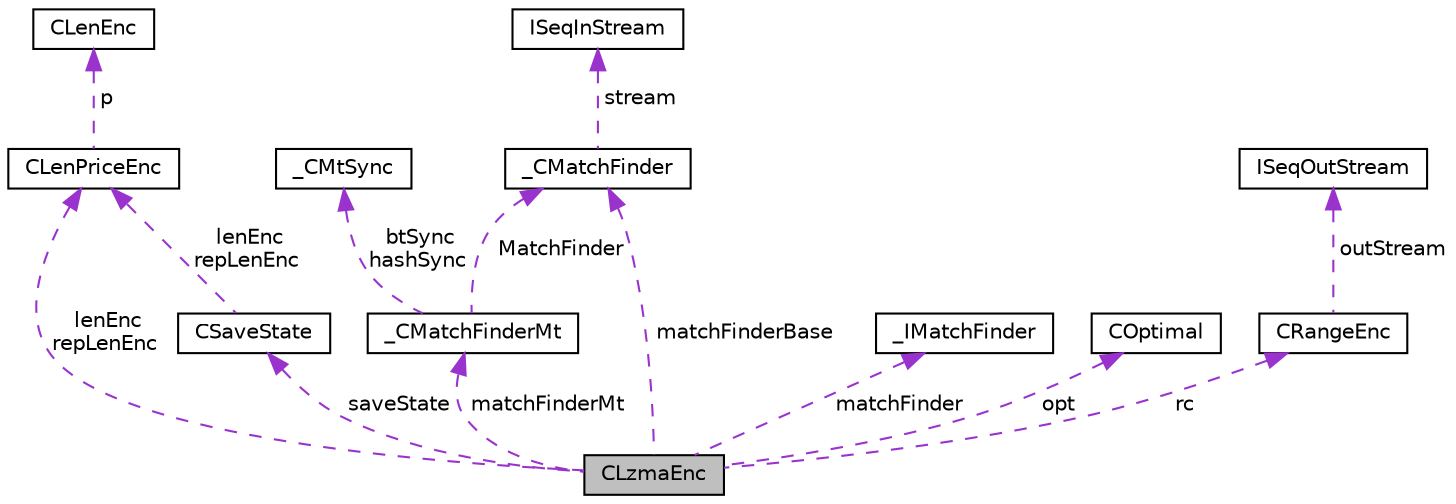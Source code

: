 digraph "CLzmaEnc"
{
 // LATEX_PDF_SIZE
  edge [fontname="Helvetica",fontsize="10",labelfontname="Helvetica",labelfontsize="10"];
  node [fontname="Helvetica",fontsize="10",shape=record];
  Node1 [label="CLzmaEnc",height=0.2,width=0.4,color="black", fillcolor="grey75", style="filled", fontcolor="black",tooltip=" "];
  Node2 -> Node1 [dir="back",color="darkorchid3",fontsize="10",style="dashed",label=" saveState" ,fontname="Helvetica"];
  Node2 [label="CSaveState",height=0.2,width=0.4,color="black", fillcolor="white", style="filled",URL="$struct_c_save_state.html",tooltip=" "];
  Node3 -> Node2 [dir="back",color="darkorchid3",fontsize="10",style="dashed",label=" lenEnc\nrepLenEnc" ,fontname="Helvetica"];
  Node3 [label="CLenPriceEnc",height=0.2,width=0.4,color="black", fillcolor="white", style="filled",URL="$struct_c_len_price_enc.html",tooltip=" "];
  Node4 -> Node3 [dir="back",color="darkorchid3",fontsize="10",style="dashed",label=" p" ,fontname="Helvetica"];
  Node4 [label="CLenEnc",height=0.2,width=0.4,color="black", fillcolor="white", style="filled",URL="$struct_c_len_enc.html",tooltip=" "];
  Node3 -> Node1 [dir="back",color="darkorchid3",fontsize="10",style="dashed",label=" lenEnc\nrepLenEnc" ,fontname="Helvetica"];
  Node5 -> Node1 [dir="back",color="darkorchid3",fontsize="10",style="dashed",label=" matchFinderBase" ,fontname="Helvetica"];
  Node5 [label="_CMatchFinder",height=0.2,width=0.4,color="black", fillcolor="white", style="filled",URL="$struct___c_match_finder.html",tooltip=" "];
  Node6 -> Node5 [dir="back",color="darkorchid3",fontsize="10",style="dashed",label=" stream" ,fontname="Helvetica"];
  Node6 [label="ISeqInStream",height=0.2,width=0.4,color="black", fillcolor="white", style="filled",URL="$struct_i_seq_in_stream.html",tooltip=" "];
  Node7 -> Node1 [dir="back",color="darkorchid3",fontsize="10",style="dashed",label=" matchFinderMt" ,fontname="Helvetica"];
  Node7 [label="_CMatchFinderMt",height=0.2,width=0.4,color="black", fillcolor="white", style="filled",URL="$struct___c_match_finder_mt.html",tooltip=" "];
  Node8 -> Node7 [dir="back",color="darkorchid3",fontsize="10",style="dashed",label=" btSync\nhashSync" ,fontname="Helvetica"];
  Node8 [label="_CMtSync",height=0.2,width=0.4,color="black", fillcolor="white", style="filled",URL="$struct___c_mt_sync.html",tooltip=" "];
  Node5 -> Node7 [dir="back",color="darkorchid3",fontsize="10",style="dashed",label=" MatchFinder" ,fontname="Helvetica"];
  Node9 -> Node1 [dir="back",color="darkorchid3",fontsize="10",style="dashed",label=" matchFinder" ,fontname="Helvetica"];
  Node9 [label="_IMatchFinder",height=0.2,width=0.4,color="black", fillcolor="white", style="filled",URL="$struct___i_match_finder.html",tooltip=" "];
  Node10 -> Node1 [dir="back",color="darkorchid3",fontsize="10",style="dashed",label=" opt" ,fontname="Helvetica"];
  Node10 [label="COptimal",height=0.2,width=0.4,color="black", fillcolor="white", style="filled",URL="$struct_c_optimal.html",tooltip=" "];
  Node11 -> Node1 [dir="back",color="darkorchid3",fontsize="10",style="dashed",label=" rc" ,fontname="Helvetica"];
  Node11 [label="CRangeEnc",height=0.2,width=0.4,color="black", fillcolor="white", style="filled",URL="$struct_c_range_enc.html",tooltip=" "];
  Node12 -> Node11 [dir="back",color="darkorchid3",fontsize="10",style="dashed",label=" outStream" ,fontname="Helvetica"];
  Node12 [label="ISeqOutStream",height=0.2,width=0.4,color="black", fillcolor="white", style="filled",URL="$struct_i_seq_out_stream.html",tooltip=" "];
}
